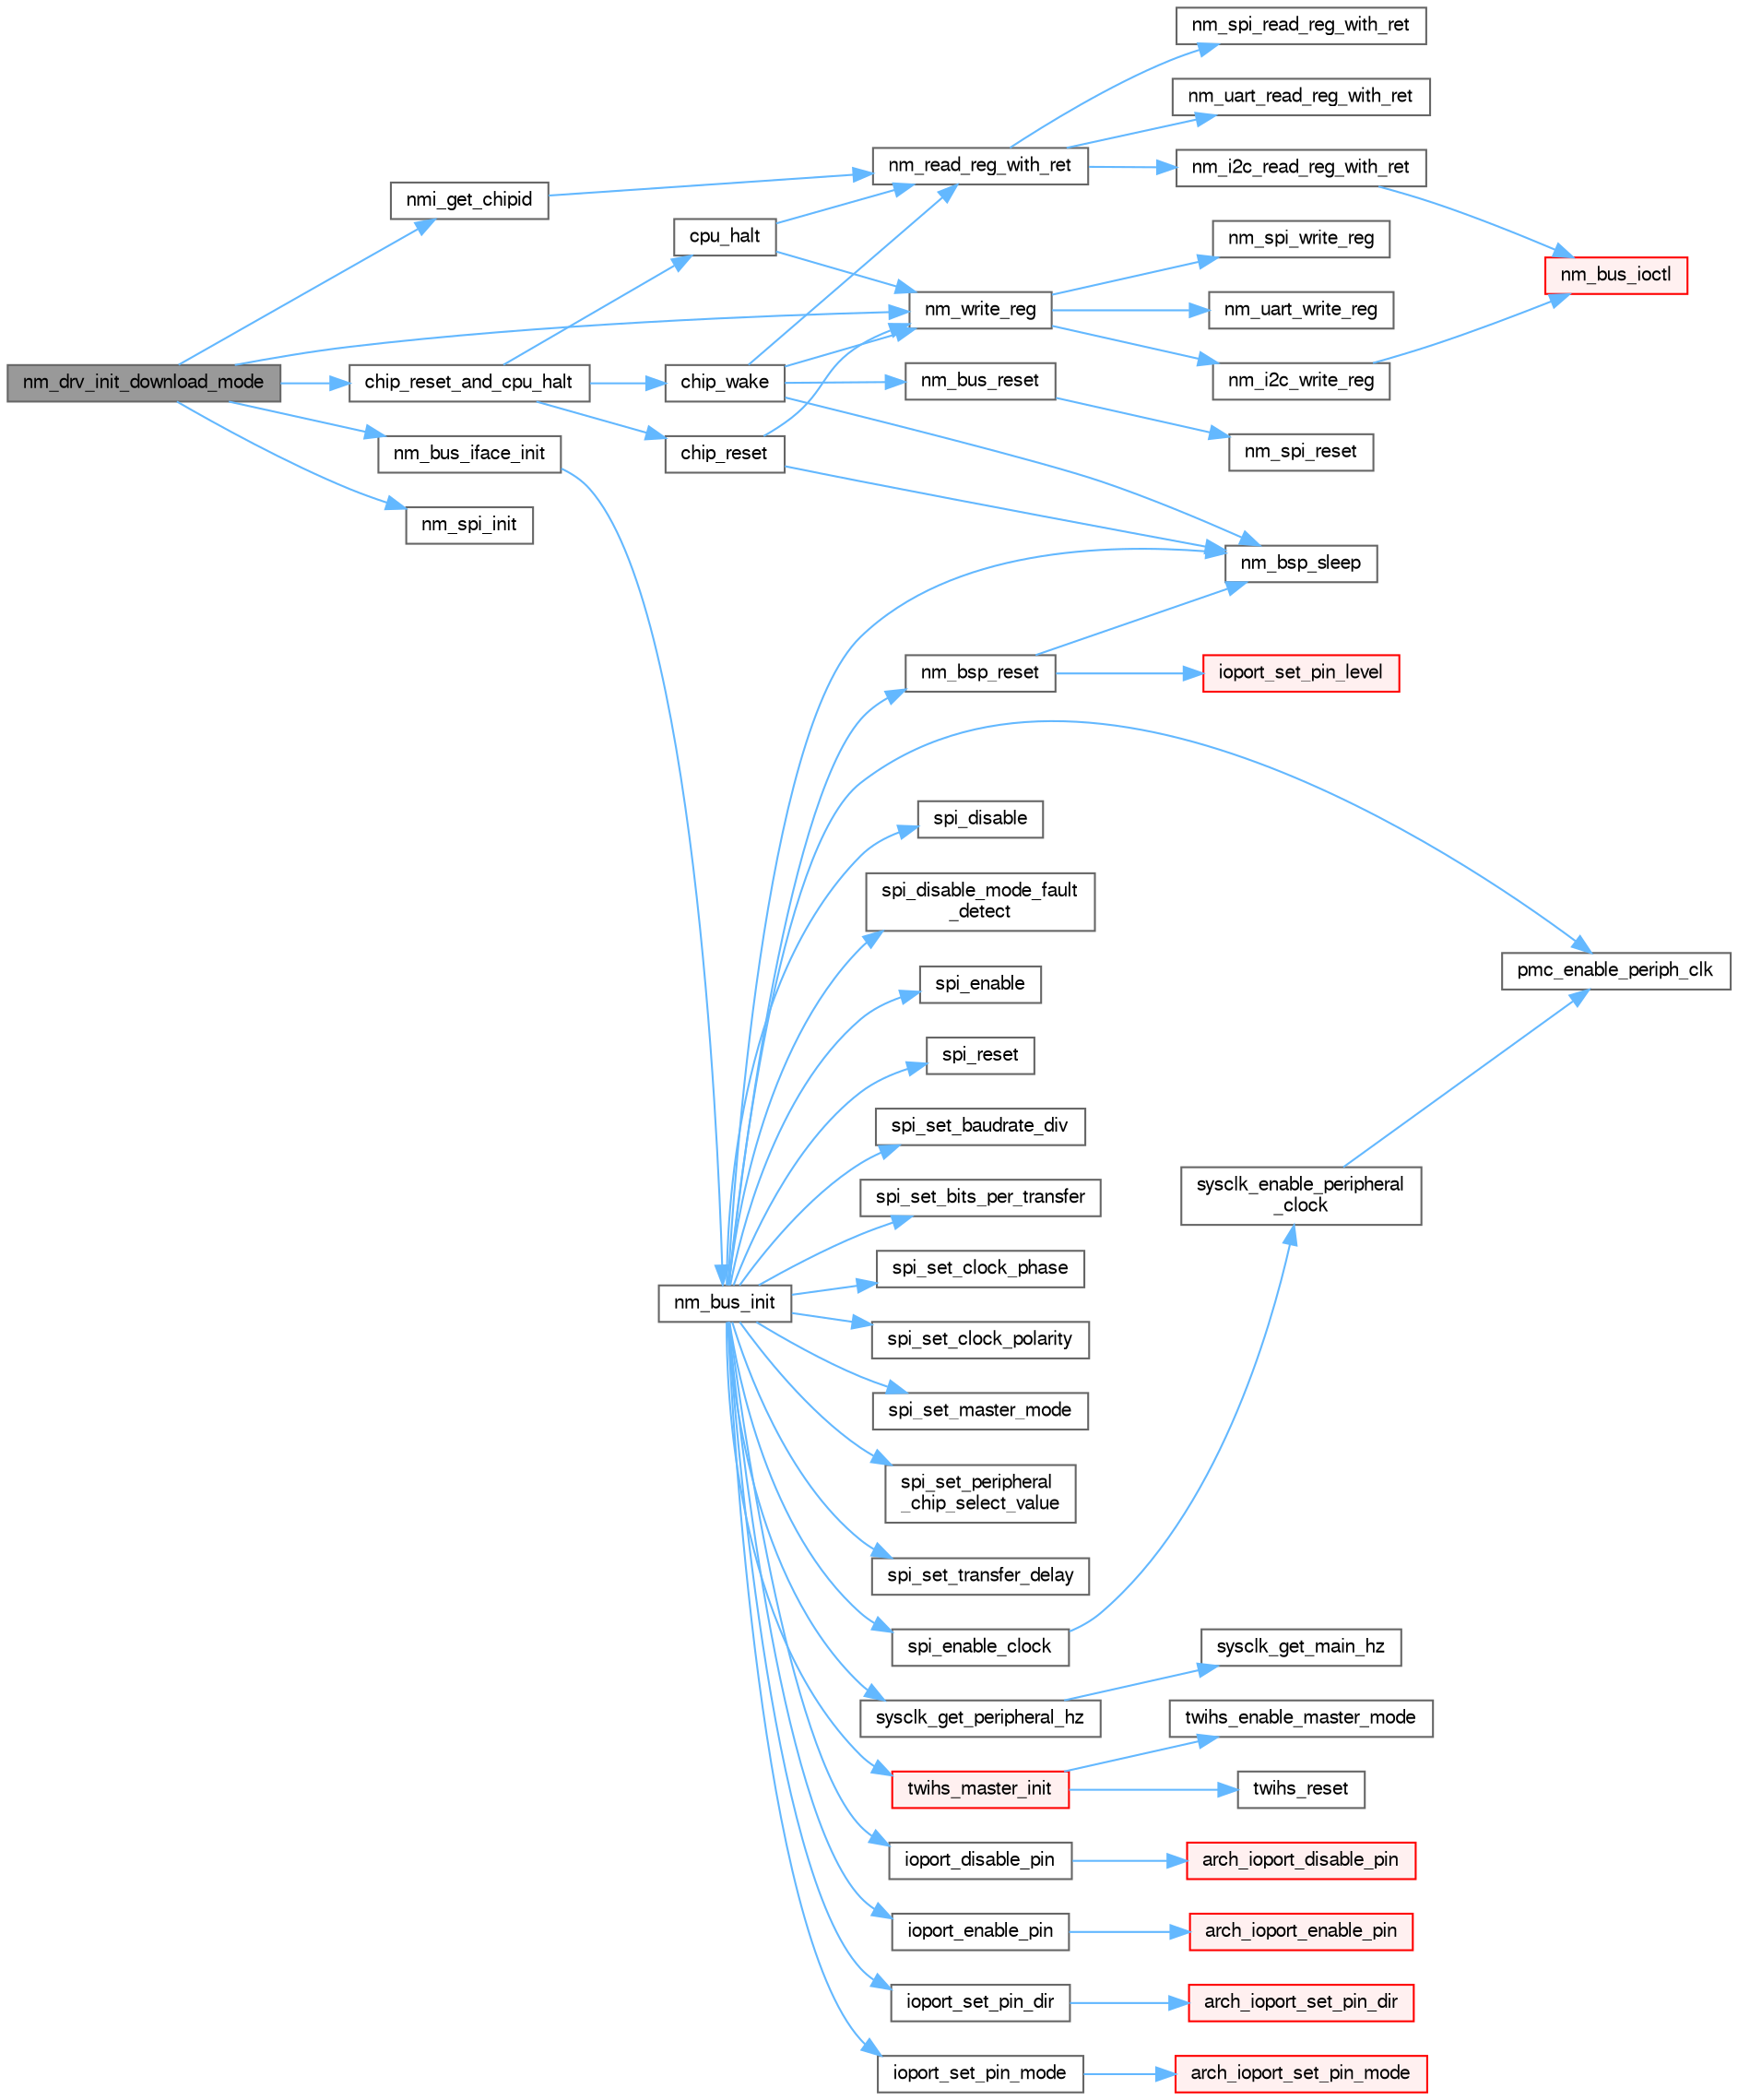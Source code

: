 digraph "nm_drv_init_download_mode"
{
 // LATEX_PDF_SIZE
  bgcolor="transparent";
  edge [fontname=FreeSans,fontsize=10,labelfontname=FreeSans,labelfontsize=10];
  node [fontname=FreeSans,fontsize=10,shape=box,height=0.2,width=0.4];
  rankdir="LR";
  Node1 [label="nm_drv_init_download_mode",height=0.2,width=0.4,color="gray40", fillcolor="grey60", style="filled", fontcolor="black",tooltip=" "];
  Node1 -> Node2 [color="steelblue1",style="solid"];
  Node2 [label="chip_reset_and_cpu_halt",height=0.2,width=0.4,color="grey40", fillcolor="white", style="filled",URL="$nmasic_8c.html#acdacad6d09edb1d329123e70145399ce",tooltip=" "];
  Node2 -> Node3 [color="steelblue1",style="solid"];
  Node3 [label="chip_reset",height=0.2,width=0.4,color="grey40", fillcolor="white", style="filled",URL="$nmasic_8c.html#a6a4516bd3101cf65fa64750b98a9a9b9",tooltip=" "];
  Node3 -> Node4 [color="steelblue1",style="solid"];
  Node4 [label="nm_bsp_sleep",height=0.2,width=0.4,color="grey40", fillcolor="white", style="filled",URL="$group___nm_bsp_sleep_fn.html#gadbf38ddf0138d8e0a4e4720909a7b081",tooltip="Used to put the host to sleep for the specified duration (in milliseconds). Forcing the host to sleep..."];
  Node3 -> Node5 [color="steelblue1",style="solid"];
  Node5 [label="nm_write_reg",height=0.2,width=0.4,color="grey40", fillcolor="white", style="filled",URL="$nmbus_8c.html#a6a7d6b943cea86630575707ef80e09f9",tooltip=" "];
  Node5 -> Node6 [color="steelblue1",style="solid"];
  Node6 [label="nm_i2c_write_reg",height=0.2,width=0.4,color="grey40", fillcolor="white", style="filled",URL="$nmi2c_8c.html#a1bd0dd974a31b39146c20717bd6b7991",tooltip=" "];
  Node6 -> Node7 [color="steelblue1",style="solid"];
  Node7 [label="nm_bus_ioctl",height=0.2,width=0.4,color="red", fillcolor="#FFF0F0", style="filled",URL="$nm__bus__wrapper__same70_8c.html#aa98500dc13748397906e03440fb3892a",tooltip=" "];
  Node5 -> Node15 [color="steelblue1",style="solid"];
  Node15 [label="nm_spi_write_reg",height=0.2,width=0.4,color="grey40", fillcolor="white", style="filled",URL="$nmspi_8h.html#a8e4e4efa9b987e6eed4c23b848248a32",tooltip=" "];
  Node5 -> Node16 [color="steelblue1",style="solid"];
  Node16 [label="nm_uart_write_reg",height=0.2,width=0.4,color="grey40", fillcolor="white", style="filled",URL="$nmuart_8h.html#a8d6ab67f8e0106126ba1748e68cd943c",tooltip=" "];
  Node2 -> Node17 [color="steelblue1",style="solid"];
  Node17 [label="chip_wake",height=0.2,width=0.4,color="grey40", fillcolor="white", style="filled",URL="$nmasic_8c.html#abe05d6f4afa80ace3bd105d63dceda52",tooltip=" "];
  Node17 -> Node4 [color="steelblue1",style="solid"];
  Node17 -> Node18 [color="steelblue1",style="solid"];
  Node18 [label="nm_bus_reset",height=0.2,width=0.4,color="grey40", fillcolor="white", style="filled",URL="$nmbus_8c.html#a47e65a88a8262359d46de3cb869f481e",tooltip="reset bus interface"];
  Node18 -> Node19 [color="steelblue1",style="solid"];
  Node19 [label="nm_spi_reset",height=0.2,width=0.4,color="grey40", fillcolor="white", style="filled",URL="$nmspi_8h.html#a2277b874c5554c7f0675fcd5543aa6c0",tooltip="reset the SPI"];
  Node17 -> Node20 [color="steelblue1",style="solid"];
  Node20 [label="nm_read_reg_with_ret",height=0.2,width=0.4,color="grey40", fillcolor="white", style="filled",URL="$nmbus_8c.html#a475d273d8342f3f5c2a00e2887bf1b4f",tooltip=" "];
  Node20 -> Node21 [color="steelblue1",style="solid"];
  Node21 [label="nm_i2c_read_reg_with_ret",height=0.2,width=0.4,color="grey40", fillcolor="white", style="filled",URL="$nmi2c_8c.html#aa653cd4fd522820cd784c6328f372261",tooltip=" "];
  Node21 -> Node7 [color="steelblue1",style="solid"];
  Node20 -> Node22 [color="steelblue1",style="solid"];
  Node22 [label="nm_spi_read_reg_with_ret",height=0.2,width=0.4,color="grey40", fillcolor="white", style="filled",URL="$nmspi_8h.html#aae92c14d16f00b293e10a8a3a86f9095",tooltip=" "];
  Node20 -> Node23 [color="steelblue1",style="solid"];
  Node23 [label="nm_uart_read_reg_with_ret",height=0.2,width=0.4,color="grey40", fillcolor="white", style="filled",URL="$nmuart_8h.html#a5ddecb766fd8041b0a2ff7f553f8183e",tooltip=" "];
  Node17 -> Node5 [color="steelblue1",style="solid"];
  Node2 -> Node24 [color="steelblue1",style="solid"];
  Node24 [label="cpu_halt",height=0.2,width=0.4,color="grey40", fillcolor="white", style="filled",URL="$nmasic_8c.html#ac5b9f581066451f882ed893cf7ba626c",tooltip=" "];
  Node24 -> Node20 [color="steelblue1",style="solid"];
  Node24 -> Node5 [color="steelblue1",style="solid"];
  Node1 -> Node25 [color="steelblue1",style="solid"];
  Node25 [label="nm_bus_iface_init",height=0.2,width=0.4,color="grey40", fillcolor="white", style="filled",URL="$nmbus_8c.html#aaafc1bd52ccd798c512173f18543b966",tooltip=" "];
  Node25 -> Node26 [color="steelblue1",style="solid"];
  Node26 [label="nm_bus_init",height=0.2,width=0.4,color="grey40", fillcolor="white", style="filled",URL="$nm__bus__wrapper__same70_8c.html#ac6735b4dcb286ba50ed1b2db8ae04d31",tooltip=" "];
  Node26 -> Node27 [color="steelblue1",style="solid"];
  Node27 [label="ioport_disable_pin",height=0.2,width=0.4,color="grey40", fillcolor="white", style="filled",URL="$group__ioport__group.html#ga71ffb860475938ae5c465ae8a536b6fd",tooltip="Disable IOPORT pin, based on a pin created with IOPORT_CREATE_PIN()."];
  Node27 -> Node28 [color="steelblue1",style="solid"];
  Node28 [label="arch_ioport_disable_pin",height=0.2,width=0.4,color="red", fillcolor="#FFF0F0", style="filled",URL="$ioport__pio_8h.html#a82f958a6f615ffb46f48c4a59dd29df8",tooltip=" "];
  Node26 -> Node33 [color="steelblue1",style="solid"];
  Node33 [label="ioport_enable_pin",height=0.2,width=0.4,color="grey40", fillcolor="white", style="filled",URL="$group__ioport__group.html#gacdc3b4c6e23bed18c45de856fda5678f",tooltip="Enable an IOPORT pin, based on a pin created with IOPORT_CREATE_PIN()."];
  Node33 -> Node34 [color="steelblue1",style="solid"];
  Node34 [label="arch_ioport_enable_pin",height=0.2,width=0.4,color="red", fillcolor="#FFF0F0", style="filled",URL="$ioport__pio_8h.html#a3c14757dd8d1faed9b958d5380e583c1",tooltip=" "];
  Node26 -> Node36 [color="steelblue1",style="solid"];
  Node36 [label="ioport_set_pin_dir",height=0.2,width=0.4,color="grey40", fillcolor="white", style="filled",URL="$group__ioport__group.html#ga2d3cad38c936cf010569927289262350",tooltip="Set direction for a single IOPORT pin."];
  Node36 -> Node37 [color="steelblue1",style="solid"];
  Node37 [label="arch_ioport_set_pin_dir",height=0.2,width=0.4,color="red", fillcolor="#FFF0F0", style="filled",URL="$ioport__pio_8h.html#a5da8d7b9bd9d075d62e675a32af84aea",tooltip=" "];
  Node26 -> Node39 [color="steelblue1",style="solid"];
  Node39 [label="ioport_set_pin_mode",height=0.2,width=0.4,color="grey40", fillcolor="white", style="filled",URL="$group__ioport__group.html#ga09df7897a4e2401204c84211a29aa67a",tooltip="Set pin mode for one single IOPORT pin."];
  Node39 -> Node40 [color="steelblue1",style="solid"];
  Node40 [label="arch_ioport_set_pin_mode",height=0.2,width=0.4,color="red", fillcolor="#FFF0F0", style="filled",URL="$ioport__pio_8h.html#aac4ba5127f61519fb2f981ebefaa85bb",tooltip=" "];
  Node26 -> Node42 [color="steelblue1",style="solid"];
  Node42 [label="nm_bsp_reset",height=0.2,width=0.4,color="grey40", fillcolor="white", style="filled",URL="$group___nm_bsp_reset_fn.html#ga3e540428a9246a27c61999ecb7e13d05",tooltip="Reset WINC1500 SoC by setting CHIP_EN and RESET_N signals low, CHIP_EN high then RESET_N high."];
  Node42 -> Node43 [color="steelblue1",style="solid"];
  Node43 [label="ioport_set_pin_level",height=0.2,width=0.4,color="red", fillcolor="#FFF0F0", style="filled",URL="$group__ioport__group.html#ga4a68c82ba7e071467418ced856559035",tooltip="Set an IOPORT pin to a specified logical value."];
  Node42 -> Node4 [color="steelblue1",style="solid"];
  Node26 -> Node4 [color="steelblue1",style="solid"];
  Node26 -> Node45 [color="steelblue1",style="solid"];
  Node45 [label="pmc_enable_periph_clk",height=0.2,width=0.4,color="grey40", fillcolor="white", style="filled",URL="$group__sam__drivers__pmc__group.html#gad09de55bb493f4ebdd92305f24f27d62",tooltip="Enable the specified peripheral clock."];
  Node26 -> Node46 [color="steelblue1",style="solid"];
  Node46 [label="spi_disable",height=0.2,width=0.4,color="grey40", fillcolor="white", style="filled",URL="$drivers_2spi_2spi_8h.html#ae1923cf9736b951fa60a7404d4420812",tooltip="Disable SPI."];
  Node26 -> Node47 [color="steelblue1",style="solid"];
  Node47 [label="spi_disable_mode_fault\l_detect",height=0.2,width=0.4,color="grey40", fillcolor="white", style="filled",URL="$drivers_2spi_2spi_8h.html#a1498285b5ff73664ad14833e5ce01c6a",tooltip="Disable Mode Fault Detection."];
  Node26 -> Node48 [color="steelblue1",style="solid"];
  Node48 [label="spi_enable",height=0.2,width=0.4,color="grey40", fillcolor="white", style="filled",URL="$drivers_2spi_2spi_8h.html#a0d4feda4666a1448e5d41a8479b60689",tooltip="Enable SPI."];
  Node26 -> Node49 [color="steelblue1",style="solid"];
  Node49 [label="spi_enable_clock",height=0.2,width=0.4,color="grey40", fillcolor="white", style="filled",URL="$group__sam__drivers__spi__group.html#ga717643bb5d2401bed319b2ad8bc41462",tooltip="Enable SPI clock."];
  Node49 -> Node50 [color="steelblue1",style="solid"];
  Node50 [label="sysclk_enable_peripheral\l_clock",height=0.2,width=0.4,color="grey40", fillcolor="white", style="filled",URL="$group__sysclk__group.html#ga97354113454b658bf76596b3580cf195",tooltip="Enable a peripheral's clock."];
  Node50 -> Node45 [color="steelblue1",style="solid"];
  Node26 -> Node51 [color="steelblue1",style="solid"];
  Node51 [label="spi_reset",height=0.2,width=0.4,color="grey40", fillcolor="white", style="filled",URL="$drivers_2spi_2spi_8h.html#a678f8e496cc236c912f4105aebffef36",tooltip="Reset SPI and set it to Slave mode."];
  Node26 -> Node52 [color="steelblue1",style="solid"];
  Node52 [label="spi_set_baudrate_div",height=0.2,width=0.4,color="grey40", fillcolor="white", style="filled",URL="$group__sam__drivers__spi__group.html#ga28248e1b6c31317a2d0128e5eae6f516",tooltip="Set Serial Clock Baud Rate divider value (SCBR)."];
  Node26 -> Node53 [color="steelblue1",style="solid"];
  Node53 [label="spi_set_bits_per_transfer",height=0.2,width=0.4,color="grey40", fillcolor="white", style="filled",URL="$group__sam__drivers__spi__group.html#ga357d0caf683beeb0a84b4e0874dbbb2c",tooltip="Set number of bits per transfer."];
  Node26 -> Node54 [color="steelblue1",style="solid"];
  Node54 [label="spi_set_clock_phase",height=0.2,width=0.4,color="grey40", fillcolor="white", style="filled",URL="$group__sam__drivers__spi__group.html#gae7f5adbf3062c0a834cfd8f98b0c1878",tooltip="Set Data Capture Phase."];
  Node26 -> Node55 [color="steelblue1",style="solid"];
  Node55 [label="spi_set_clock_polarity",height=0.2,width=0.4,color="grey40", fillcolor="white", style="filled",URL="$group__sam__drivers__spi__group.html#ga5047dc4debab95407fa5b27360addc39",tooltip="Set clock default state."];
  Node26 -> Node56 [color="steelblue1",style="solid"];
  Node56 [label="spi_set_master_mode",height=0.2,width=0.4,color="grey40", fillcolor="white", style="filled",URL="$drivers_2spi_2spi_8h.html#a837805f2bd2b5f2c0a29e9651e503d34",tooltip="Set SPI to Master mode."];
  Node26 -> Node57 [color="steelblue1",style="solid"];
  Node57 [label="spi_set_peripheral\l_chip_select_value",height=0.2,width=0.4,color="grey40", fillcolor="white", style="filled",URL="$group__sam__drivers__spi__group.html#ga71131f0a9772ac93eeb6af52a1101ecc",tooltip="Set Peripheral Chip Select (PCS) value."];
  Node26 -> Node58 [color="steelblue1",style="solid"];
  Node58 [label="spi_set_transfer_delay",height=0.2,width=0.4,color="grey40", fillcolor="white", style="filled",URL="$group__sam__drivers__spi__group.html#ga4ccc2d131b456b98318bdb310e755447",tooltip="Configure timing for SPI transfer."];
  Node26 -> Node59 [color="steelblue1",style="solid"];
  Node59 [label="sysclk_get_peripheral_hz",height=0.2,width=0.4,color="grey40", fillcolor="white", style="filled",URL="$group__sysclk__group.html#ga8ae5a954767dfc4d16ce5ae7928e6edf",tooltip="Retrieves the current rate in Hz of the peripheral clocks."];
  Node59 -> Node60 [color="steelblue1",style="solid"];
  Node60 [label="sysclk_get_main_hz",height=0.2,width=0.4,color="grey40", fillcolor="white", style="filled",URL="$group__sysclk__group.html#ga4f078b193ed39eda16071c514569b8cb",tooltip="Return the current rate in Hz of the main system clock."];
  Node26 -> Node61 [color="steelblue1",style="solid"];
  Node61 [label="twihs_master_init",height=0.2,width=0.4,color="red", fillcolor="#FFF0F0", style="filled",URL="$group__sam__drivers__twihs__group.html#gafd999c983530ad27654bc2ce4ced5127",tooltip="Initialize TWIHS master mode."];
  Node61 -> Node62 [color="steelblue1",style="solid"];
  Node62 [label="twihs_enable_master_mode",height=0.2,width=0.4,color="grey40", fillcolor="white", style="filled",URL="$group__sam__drivers__twihs__group.html#ga0b1c553b7ba5ddf62aa4e8596d7b89d8",tooltip="Enable TWIHS master mode."];
  Node61 -> Node63 [color="steelblue1",style="solid"];
  Node63 [label="twihs_reset",height=0.2,width=0.4,color="grey40", fillcolor="white", style="filled",URL="$group__sam__drivers__twihs__group.html#ga2d338424d0b5e2114ba773223d29014a",tooltip="Reset TWIHS."];
  Node1 -> Node65 [color="steelblue1",style="solid"];
  Node65 [label="nm_spi_init",height=0.2,width=0.4,color="grey40", fillcolor="white", style="filled",URL="$nmspi_8h.html#ad47b5973430e547dd904b98a542b9ece",tooltip="Initialize the SPI."];
  Node1 -> Node5 [color="steelblue1",style="solid"];
  Node1 -> Node66 [color="steelblue1",style="solid"];
  Node66 [label="nmi_get_chipid",height=0.2,width=0.4,color="grey40", fillcolor="white", style="filled",URL="$nmasic_8c.html#a2325ac5878275e4ca3f99675cf78be72",tooltip=" "];
  Node66 -> Node20 [color="steelblue1",style="solid"];
}
